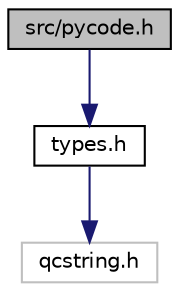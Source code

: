 digraph "src/pycode.h"
{
 // INTERACTIVE_SVG=YES
  edge [fontname="Helvetica",fontsize="10",labelfontname="Helvetica",labelfontsize="10"];
  node [fontname="Helvetica",fontsize="10",shape=record];
  Node0 [label="src/pycode.h",height=0.2,width=0.4,color="black", fillcolor="grey75", style="filled", fontcolor="black"];
  Node0 -> Node1 [color="midnightblue",fontsize="10",style="solid",fontname="Helvetica"];
  Node1 [label="types.h",height=0.2,width=0.4,color="black", fillcolor="white", style="filled",URL="$d9/d49/types_8h.html",tooltip="This file contains a number of basic enums and types. "];
  Node1 -> Node2 [color="midnightblue",fontsize="10",style="solid",fontname="Helvetica"];
  Node2 [label="qcstring.h",height=0.2,width=0.4,color="grey75", fillcolor="white", style="filled"];
}
